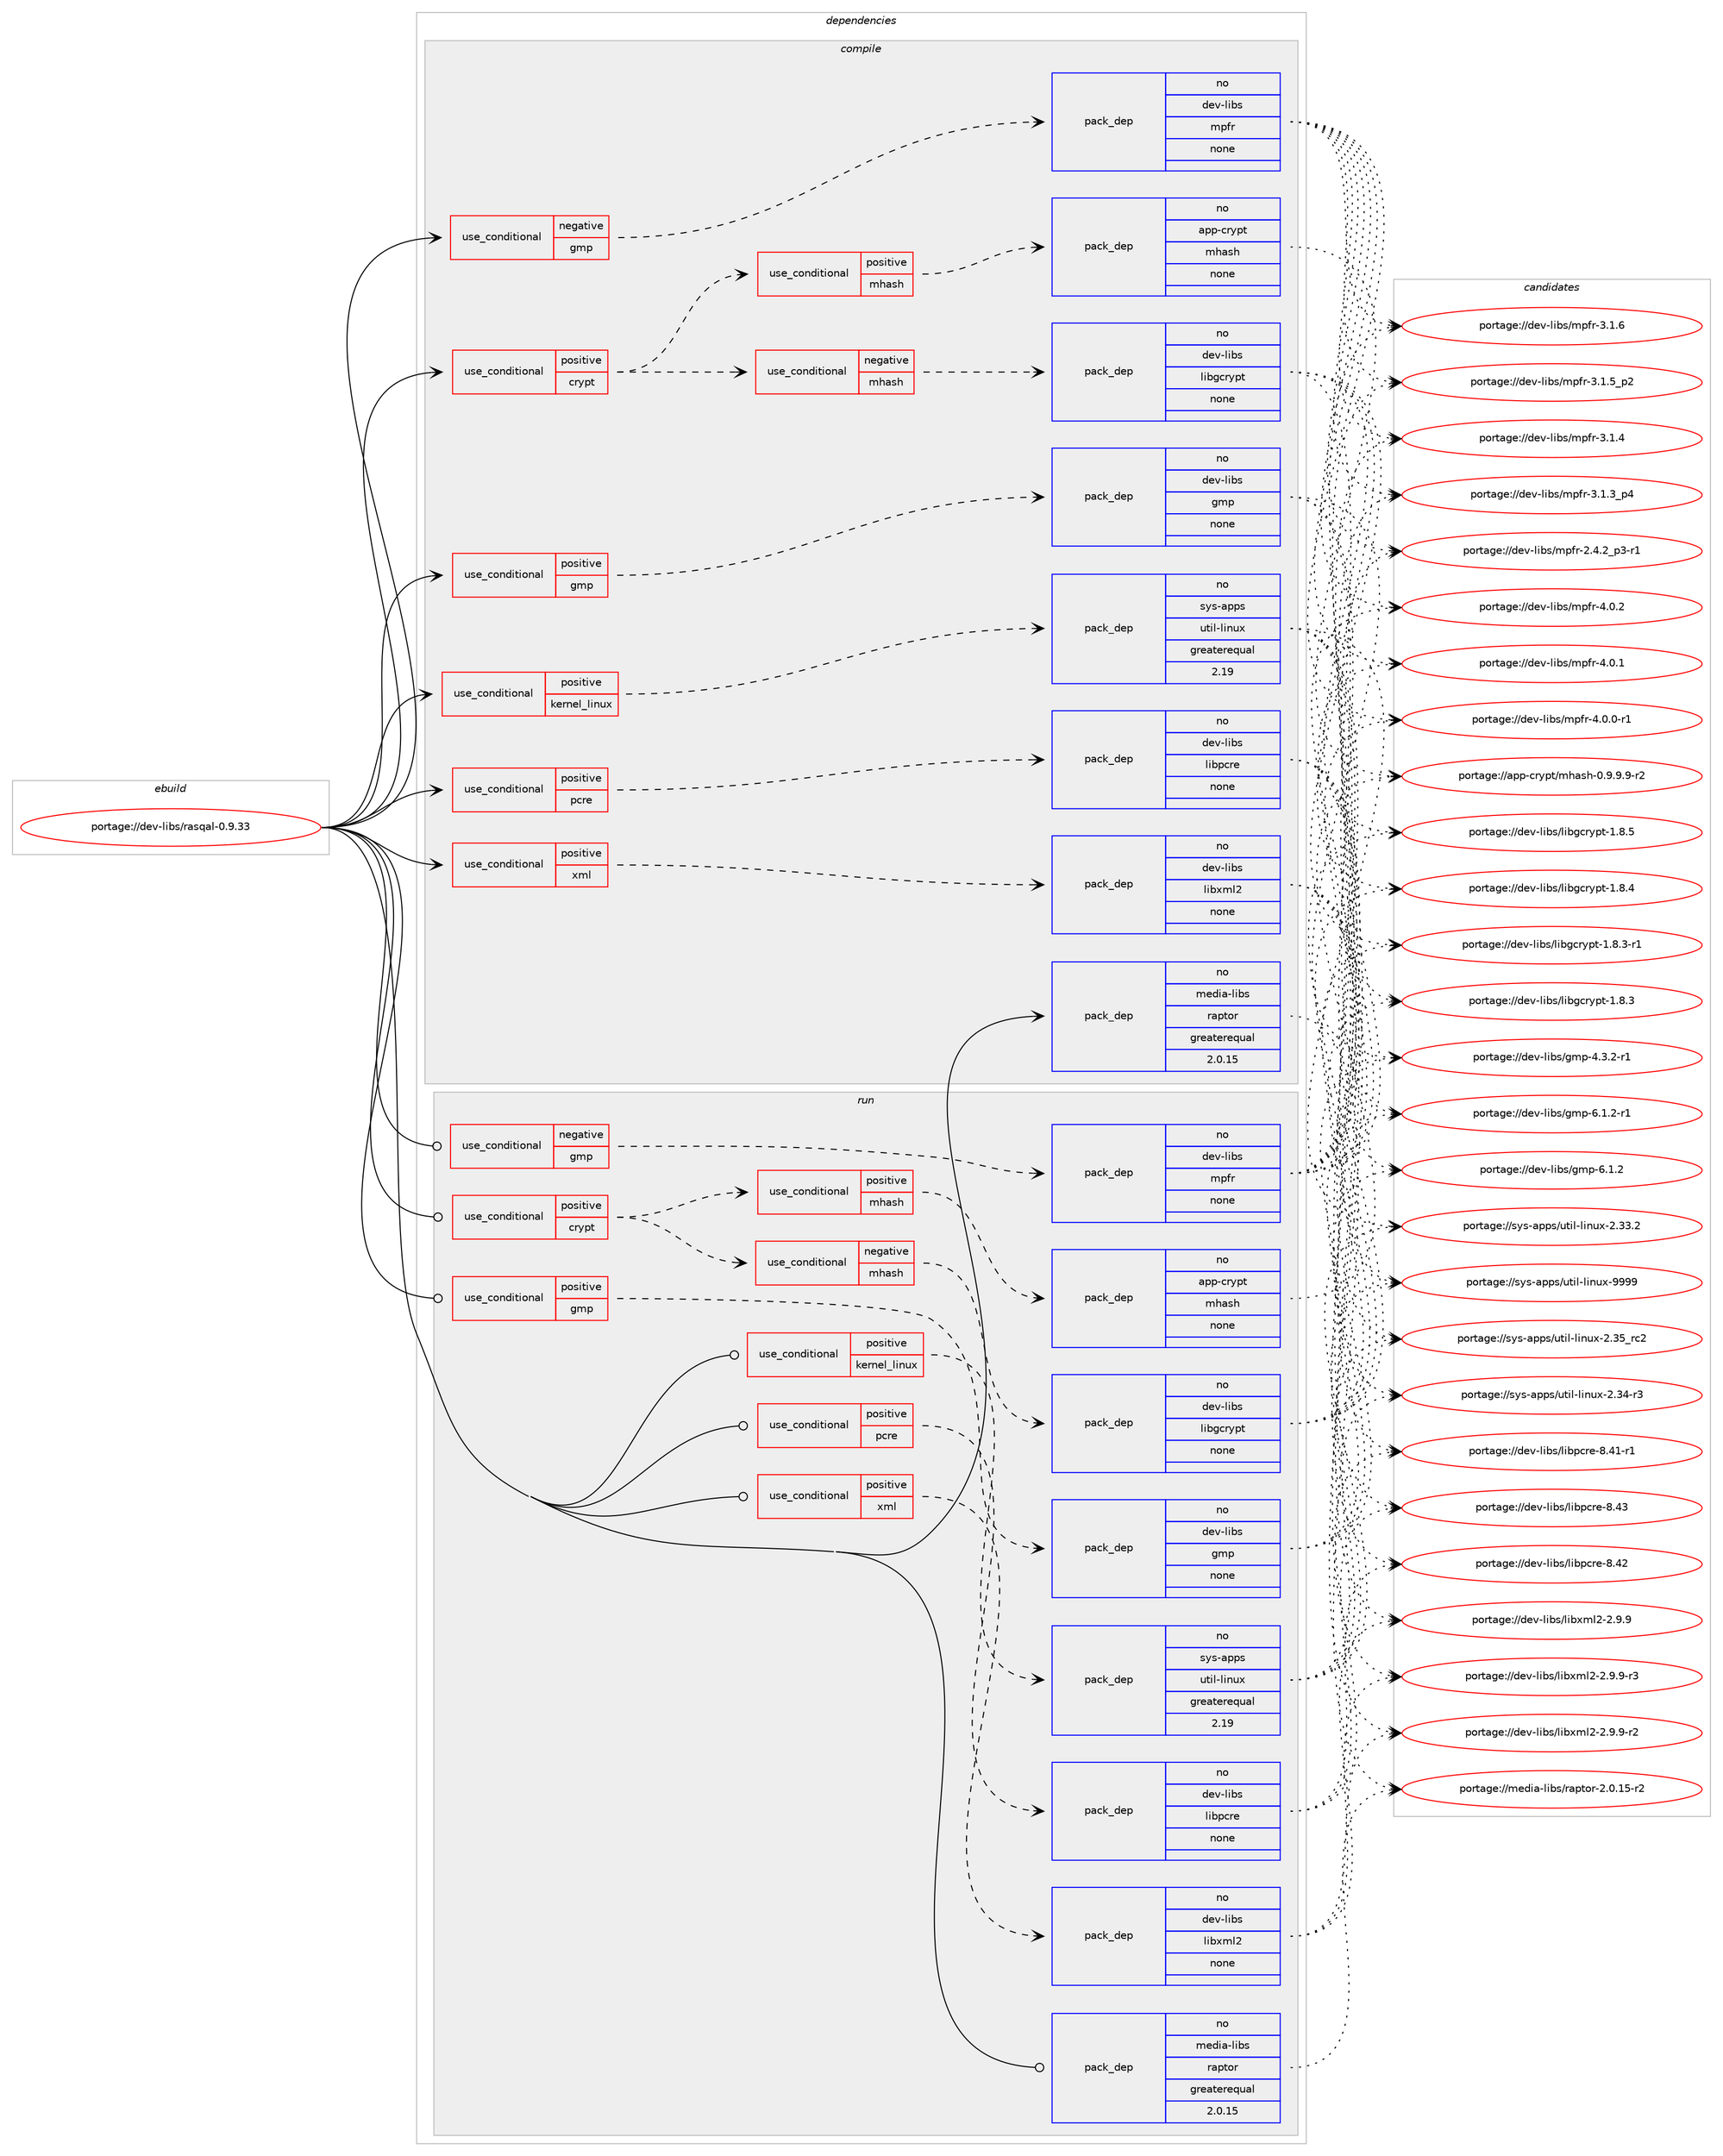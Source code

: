 digraph prolog {

# *************
# Graph options
# *************

newrank=true;
concentrate=true;
compound=true;
graph [rankdir=LR,fontname=Helvetica,fontsize=10,ranksep=1.5];#, ranksep=2.5, nodesep=0.2];
edge  [arrowhead=vee];
node  [fontname=Helvetica,fontsize=10];

# **********
# The ebuild
# **********

subgraph cluster_leftcol {
color=gray;
rank=same;
label=<<i>ebuild</i>>;
id [label="portage://dev-libs/rasqal-0.9.33", color=red, width=4, href="../dev-libs/rasqal-0.9.33.svg"];
}

# ****************
# The dependencies
# ****************

subgraph cluster_midcol {
color=gray;
label=<<i>dependencies</i>>;
subgraph cluster_compile {
fillcolor="#eeeeee";
style=filled;
label=<<i>compile</i>>;
subgraph cond124039 {
dependency508200 [label=<<TABLE BORDER="0" CELLBORDER="1" CELLSPACING="0" CELLPADDING="4"><TR><TD ROWSPAN="3" CELLPADDING="10">use_conditional</TD></TR><TR><TD>negative</TD></TR><TR><TD>gmp</TD></TR></TABLE>>, shape=none, color=red];
subgraph pack378976 {
dependency508201 [label=<<TABLE BORDER="0" CELLBORDER="1" CELLSPACING="0" CELLPADDING="4" WIDTH="220"><TR><TD ROWSPAN="6" CELLPADDING="30">pack_dep</TD></TR><TR><TD WIDTH="110">no</TD></TR><TR><TD>dev-libs</TD></TR><TR><TD>mpfr</TD></TR><TR><TD>none</TD></TR><TR><TD></TD></TR></TABLE>>, shape=none, color=blue];
}
dependency508200:e -> dependency508201:w [weight=20,style="dashed",arrowhead="vee"];
}
id:e -> dependency508200:w [weight=20,style="solid",arrowhead="vee"];
subgraph cond124040 {
dependency508202 [label=<<TABLE BORDER="0" CELLBORDER="1" CELLSPACING="0" CELLPADDING="4"><TR><TD ROWSPAN="3" CELLPADDING="10">use_conditional</TD></TR><TR><TD>positive</TD></TR><TR><TD>crypt</TD></TR></TABLE>>, shape=none, color=red];
subgraph cond124041 {
dependency508203 [label=<<TABLE BORDER="0" CELLBORDER="1" CELLSPACING="0" CELLPADDING="4"><TR><TD ROWSPAN="3" CELLPADDING="10">use_conditional</TD></TR><TR><TD>negative</TD></TR><TR><TD>mhash</TD></TR></TABLE>>, shape=none, color=red];
subgraph pack378977 {
dependency508204 [label=<<TABLE BORDER="0" CELLBORDER="1" CELLSPACING="0" CELLPADDING="4" WIDTH="220"><TR><TD ROWSPAN="6" CELLPADDING="30">pack_dep</TD></TR><TR><TD WIDTH="110">no</TD></TR><TR><TD>dev-libs</TD></TR><TR><TD>libgcrypt</TD></TR><TR><TD>none</TD></TR><TR><TD></TD></TR></TABLE>>, shape=none, color=blue];
}
dependency508203:e -> dependency508204:w [weight=20,style="dashed",arrowhead="vee"];
}
dependency508202:e -> dependency508203:w [weight=20,style="dashed",arrowhead="vee"];
subgraph cond124042 {
dependency508205 [label=<<TABLE BORDER="0" CELLBORDER="1" CELLSPACING="0" CELLPADDING="4"><TR><TD ROWSPAN="3" CELLPADDING="10">use_conditional</TD></TR><TR><TD>positive</TD></TR><TR><TD>mhash</TD></TR></TABLE>>, shape=none, color=red];
subgraph pack378978 {
dependency508206 [label=<<TABLE BORDER="0" CELLBORDER="1" CELLSPACING="0" CELLPADDING="4" WIDTH="220"><TR><TD ROWSPAN="6" CELLPADDING="30">pack_dep</TD></TR><TR><TD WIDTH="110">no</TD></TR><TR><TD>app-crypt</TD></TR><TR><TD>mhash</TD></TR><TR><TD>none</TD></TR><TR><TD></TD></TR></TABLE>>, shape=none, color=blue];
}
dependency508205:e -> dependency508206:w [weight=20,style="dashed",arrowhead="vee"];
}
dependency508202:e -> dependency508205:w [weight=20,style="dashed",arrowhead="vee"];
}
id:e -> dependency508202:w [weight=20,style="solid",arrowhead="vee"];
subgraph cond124043 {
dependency508207 [label=<<TABLE BORDER="0" CELLBORDER="1" CELLSPACING="0" CELLPADDING="4"><TR><TD ROWSPAN="3" CELLPADDING="10">use_conditional</TD></TR><TR><TD>positive</TD></TR><TR><TD>gmp</TD></TR></TABLE>>, shape=none, color=red];
subgraph pack378979 {
dependency508208 [label=<<TABLE BORDER="0" CELLBORDER="1" CELLSPACING="0" CELLPADDING="4" WIDTH="220"><TR><TD ROWSPAN="6" CELLPADDING="30">pack_dep</TD></TR><TR><TD WIDTH="110">no</TD></TR><TR><TD>dev-libs</TD></TR><TR><TD>gmp</TD></TR><TR><TD>none</TD></TR><TR><TD></TD></TR></TABLE>>, shape=none, color=blue];
}
dependency508207:e -> dependency508208:w [weight=20,style="dashed",arrowhead="vee"];
}
id:e -> dependency508207:w [weight=20,style="solid",arrowhead="vee"];
subgraph cond124044 {
dependency508209 [label=<<TABLE BORDER="0" CELLBORDER="1" CELLSPACING="0" CELLPADDING="4"><TR><TD ROWSPAN="3" CELLPADDING="10">use_conditional</TD></TR><TR><TD>positive</TD></TR><TR><TD>kernel_linux</TD></TR></TABLE>>, shape=none, color=red];
subgraph pack378980 {
dependency508210 [label=<<TABLE BORDER="0" CELLBORDER="1" CELLSPACING="0" CELLPADDING="4" WIDTH="220"><TR><TD ROWSPAN="6" CELLPADDING="30">pack_dep</TD></TR><TR><TD WIDTH="110">no</TD></TR><TR><TD>sys-apps</TD></TR><TR><TD>util-linux</TD></TR><TR><TD>greaterequal</TD></TR><TR><TD>2.19</TD></TR></TABLE>>, shape=none, color=blue];
}
dependency508209:e -> dependency508210:w [weight=20,style="dashed",arrowhead="vee"];
}
id:e -> dependency508209:w [weight=20,style="solid",arrowhead="vee"];
subgraph cond124045 {
dependency508211 [label=<<TABLE BORDER="0" CELLBORDER="1" CELLSPACING="0" CELLPADDING="4"><TR><TD ROWSPAN="3" CELLPADDING="10">use_conditional</TD></TR><TR><TD>positive</TD></TR><TR><TD>pcre</TD></TR></TABLE>>, shape=none, color=red];
subgraph pack378981 {
dependency508212 [label=<<TABLE BORDER="0" CELLBORDER="1" CELLSPACING="0" CELLPADDING="4" WIDTH="220"><TR><TD ROWSPAN="6" CELLPADDING="30">pack_dep</TD></TR><TR><TD WIDTH="110">no</TD></TR><TR><TD>dev-libs</TD></TR><TR><TD>libpcre</TD></TR><TR><TD>none</TD></TR><TR><TD></TD></TR></TABLE>>, shape=none, color=blue];
}
dependency508211:e -> dependency508212:w [weight=20,style="dashed",arrowhead="vee"];
}
id:e -> dependency508211:w [weight=20,style="solid",arrowhead="vee"];
subgraph cond124046 {
dependency508213 [label=<<TABLE BORDER="0" CELLBORDER="1" CELLSPACING="0" CELLPADDING="4"><TR><TD ROWSPAN="3" CELLPADDING="10">use_conditional</TD></TR><TR><TD>positive</TD></TR><TR><TD>xml</TD></TR></TABLE>>, shape=none, color=red];
subgraph pack378982 {
dependency508214 [label=<<TABLE BORDER="0" CELLBORDER="1" CELLSPACING="0" CELLPADDING="4" WIDTH="220"><TR><TD ROWSPAN="6" CELLPADDING="30">pack_dep</TD></TR><TR><TD WIDTH="110">no</TD></TR><TR><TD>dev-libs</TD></TR><TR><TD>libxml2</TD></TR><TR><TD>none</TD></TR><TR><TD></TD></TR></TABLE>>, shape=none, color=blue];
}
dependency508213:e -> dependency508214:w [weight=20,style="dashed",arrowhead="vee"];
}
id:e -> dependency508213:w [weight=20,style="solid",arrowhead="vee"];
subgraph pack378983 {
dependency508215 [label=<<TABLE BORDER="0" CELLBORDER="1" CELLSPACING="0" CELLPADDING="4" WIDTH="220"><TR><TD ROWSPAN="6" CELLPADDING="30">pack_dep</TD></TR><TR><TD WIDTH="110">no</TD></TR><TR><TD>media-libs</TD></TR><TR><TD>raptor</TD></TR><TR><TD>greaterequal</TD></TR><TR><TD>2.0.15</TD></TR></TABLE>>, shape=none, color=blue];
}
id:e -> dependency508215:w [weight=20,style="solid",arrowhead="vee"];
}
subgraph cluster_compileandrun {
fillcolor="#eeeeee";
style=filled;
label=<<i>compile and run</i>>;
}
subgraph cluster_run {
fillcolor="#eeeeee";
style=filled;
label=<<i>run</i>>;
subgraph cond124047 {
dependency508216 [label=<<TABLE BORDER="0" CELLBORDER="1" CELLSPACING="0" CELLPADDING="4"><TR><TD ROWSPAN="3" CELLPADDING="10">use_conditional</TD></TR><TR><TD>negative</TD></TR><TR><TD>gmp</TD></TR></TABLE>>, shape=none, color=red];
subgraph pack378984 {
dependency508217 [label=<<TABLE BORDER="0" CELLBORDER="1" CELLSPACING="0" CELLPADDING="4" WIDTH="220"><TR><TD ROWSPAN="6" CELLPADDING="30">pack_dep</TD></TR><TR><TD WIDTH="110">no</TD></TR><TR><TD>dev-libs</TD></TR><TR><TD>mpfr</TD></TR><TR><TD>none</TD></TR><TR><TD></TD></TR></TABLE>>, shape=none, color=blue];
}
dependency508216:e -> dependency508217:w [weight=20,style="dashed",arrowhead="vee"];
}
id:e -> dependency508216:w [weight=20,style="solid",arrowhead="odot"];
subgraph cond124048 {
dependency508218 [label=<<TABLE BORDER="0" CELLBORDER="1" CELLSPACING="0" CELLPADDING="4"><TR><TD ROWSPAN="3" CELLPADDING="10">use_conditional</TD></TR><TR><TD>positive</TD></TR><TR><TD>crypt</TD></TR></TABLE>>, shape=none, color=red];
subgraph cond124049 {
dependency508219 [label=<<TABLE BORDER="0" CELLBORDER="1" CELLSPACING="0" CELLPADDING="4"><TR><TD ROWSPAN="3" CELLPADDING="10">use_conditional</TD></TR><TR><TD>negative</TD></TR><TR><TD>mhash</TD></TR></TABLE>>, shape=none, color=red];
subgraph pack378985 {
dependency508220 [label=<<TABLE BORDER="0" CELLBORDER="1" CELLSPACING="0" CELLPADDING="4" WIDTH="220"><TR><TD ROWSPAN="6" CELLPADDING="30">pack_dep</TD></TR><TR><TD WIDTH="110">no</TD></TR><TR><TD>dev-libs</TD></TR><TR><TD>libgcrypt</TD></TR><TR><TD>none</TD></TR><TR><TD></TD></TR></TABLE>>, shape=none, color=blue];
}
dependency508219:e -> dependency508220:w [weight=20,style="dashed",arrowhead="vee"];
}
dependency508218:e -> dependency508219:w [weight=20,style="dashed",arrowhead="vee"];
subgraph cond124050 {
dependency508221 [label=<<TABLE BORDER="0" CELLBORDER="1" CELLSPACING="0" CELLPADDING="4"><TR><TD ROWSPAN="3" CELLPADDING="10">use_conditional</TD></TR><TR><TD>positive</TD></TR><TR><TD>mhash</TD></TR></TABLE>>, shape=none, color=red];
subgraph pack378986 {
dependency508222 [label=<<TABLE BORDER="0" CELLBORDER="1" CELLSPACING="0" CELLPADDING="4" WIDTH="220"><TR><TD ROWSPAN="6" CELLPADDING="30">pack_dep</TD></TR><TR><TD WIDTH="110">no</TD></TR><TR><TD>app-crypt</TD></TR><TR><TD>mhash</TD></TR><TR><TD>none</TD></TR><TR><TD></TD></TR></TABLE>>, shape=none, color=blue];
}
dependency508221:e -> dependency508222:w [weight=20,style="dashed",arrowhead="vee"];
}
dependency508218:e -> dependency508221:w [weight=20,style="dashed",arrowhead="vee"];
}
id:e -> dependency508218:w [weight=20,style="solid",arrowhead="odot"];
subgraph cond124051 {
dependency508223 [label=<<TABLE BORDER="0" CELLBORDER="1" CELLSPACING="0" CELLPADDING="4"><TR><TD ROWSPAN="3" CELLPADDING="10">use_conditional</TD></TR><TR><TD>positive</TD></TR><TR><TD>gmp</TD></TR></TABLE>>, shape=none, color=red];
subgraph pack378987 {
dependency508224 [label=<<TABLE BORDER="0" CELLBORDER="1" CELLSPACING="0" CELLPADDING="4" WIDTH="220"><TR><TD ROWSPAN="6" CELLPADDING="30">pack_dep</TD></TR><TR><TD WIDTH="110">no</TD></TR><TR><TD>dev-libs</TD></TR><TR><TD>gmp</TD></TR><TR><TD>none</TD></TR><TR><TD></TD></TR></TABLE>>, shape=none, color=blue];
}
dependency508223:e -> dependency508224:w [weight=20,style="dashed",arrowhead="vee"];
}
id:e -> dependency508223:w [weight=20,style="solid",arrowhead="odot"];
subgraph cond124052 {
dependency508225 [label=<<TABLE BORDER="0" CELLBORDER="1" CELLSPACING="0" CELLPADDING="4"><TR><TD ROWSPAN="3" CELLPADDING="10">use_conditional</TD></TR><TR><TD>positive</TD></TR><TR><TD>kernel_linux</TD></TR></TABLE>>, shape=none, color=red];
subgraph pack378988 {
dependency508226 [label=<<TABLE BORDER="0" CELLBORDER="1" CELLSPACING="0" CELLPADDING="4" WIDTH="220"><TR><TD ROWSPAN="6" CELLPADDING="30">pack_dep</TD></TR><TR><TD WIDTH="110">no</TD></TR><TR><TD>sys-apps</TD></TR><TR><TD>util-linux</TD></TR><TR><TD>greaterequal</TD></TR><TR><TD>2.19</TD></TR></TABLE>>, shape=none, color=blue];
}
dependency508225:e -> dependency508226:w [weight=20,style="dashed",arrowhead="vee"];
}
id:e -> dependency508225:w [weight=20,style="solid",arrowhead="odot"];
subgraph cond124053 {
dependency508227 [label=<<TABLE BORDER="0" CELLBORDER="1" CELLSPACING="0" CELLPADDING="4"><TR><TD ROWSPAN="3" CELLPADDING="10">use_conditional</TD></TR><TR><TD>positive</TD></TR><TR><TD>pcre</TD></TR></TABLE>>, shape=none, color=red];
subgraph pack378989 {
dependency508228 [label=<<TABLE BORDER="0" CELLBORDER="1" CELLSPACING="0" CELLPADDING="4" WIDTH="220"><TR><TD ROWSPAN="6" CELLPADDING="30">pack_dep</TD></TR><TR><TD WIDTH="110">no</TD></TR><TR><TD>dev-libs</TD></TR><TR><TD>libpcre</TD></TR><TR><TD>none</TD></TR><TR><TD></TD></TR></TABLE>>, shape=none, color=blue];
}
dependency508227:e -> dependency508228:w [weight=20,style="dashed",arrowhead="vee"];
}
id:e -> dependency508227:w [weight=20,style="solid",arrowhead="odot"];
subgraph cond124054 {
dependency508229 [label=<<TABLE BORDER="0" CELLBORDER="1" CELLSPACING="0" CELLPADDING="4"><TR><TD ROWSPAN="3" CELLPADDING="10">use_conditional</TD></TR><TR><TD>positive</TD></TR><TR><TD>xml</TD></TR></TABLE>>, shape=none, color=red];
subgraph pack378990 {
dependency508230 [label=<<TABLE BORDER="0" CELLBORDER="1" CELLSPACING="0" CELLPADDING="4" WIDTH="220"><TR><TD ROWSPAN="6" CELLPADDING="30">pack_dep</TD></TR><TR><TD WIDTH="110">no</TD></TR><TR><TD>dev-libs</TD></TR><TR><TD>libxml2</TD></TR><TR><TD>none</TD></TR><TR><TD></TD></TR></TABLE>>, shape=none, color=blue];
}
dependency508229:e -> dependency508230:w [weight=20,style="dashed",arrowhead="vee"];
}
id:e -> dependency508229:w [weight=20,style="solid",arrowhead="odot"];
subgraph pack378991 {
dependency508231 [label=<<TABLE BORDER="0" CELLBORDER="1" CELLSPACING="0" CELLPADDING="4" WIDTH="220"><TR><TD ROWSPAN="6" CELLPADDING="30">pack_dep</TD></TR><TR><TD WIDTH="110">no</TD></TR><TR><TD>media-libs</TD></TR><TR><TD>raptor</TD></TR><TR><TD>greaterequal</TD></TR><TR><TD>2.0.15</TD></TR></TABLE>>, shape=none, color=blue];
}
id:e -> dependency508231:w [weight=20,style="solid",arrowhead="odot"];
}
}

# **************
# The candidates
# **************

subgraph cluster_choices {
rank=same;
color=gray;
label=<<i>candidates</i>>;

subgraph choice378976 {
color=black;
nodesep=1;
choice100101118451081059811547109112102114455246484650 [label="portage://dev-libs/mpfr-4.0.2", color=red, width=4,href="../dev-libs/mpfr-4.0.2.svg"];
choice100101118451081059811547109112102114455246484649 [label="portage://dev-libs/mpfr-4.0.1", color=red, width=4,href="../dev-libs/mpfr-4.0.1.svg"];
choice1001011184510810598115471091121021144552464846484511449 [label="portage://dev-libs/mpfr-4.0.0-r1", color=red, width=4,href="../dev-libs/mpfr-4.0.0-r1.svg"];
choice100101118451081059811547109112102114455146494654 [label="portage://dev-libs/mpfr-3.1.6", color=red, width=4,href="../dev-libs/mpfr-3.1.6.svg"];
choice1001011184510810598115471091121021144551464946539511250 [label="portage://dev-libs/mpfr-3.1.5_p2", color=red, width=4,href="../dev-libs/mpfr-3.1.5_p2.svg"];
choice100101118451081059811547109112102114455146494652 [label="portage://dev-libs/mpfr-3.1.4", color=red, width=4,href="../dev-libs/mpfr-3.1.4.svg"];
choice1001011184510810598115471091121021144551464946519511252 [label="portage://dev-libs/mpfr-3.1.3_p4", color=red, width=4,href="../dev-libs/mpfr-3.1.3_p4.svg"];
choice10010111845108105981154710911210211445504652465095112514511449 [label="portage://dev-libs/mpfr-2.4.2_p3-r1", color=red, width=4,href="../dev-libs/mpfr-2.4.2_p3-r1.svg"];
dependency508201:e -> choice100101118451081059811547109112102114455246484650:w [style=dotted,weight="100"];
dependency508201:e -> choice100101118451081059811547109112102114455246484649:w [style=dotted,weight="100"];
dependency508201:e -> choice1001011184510810598115471091121021144552464846484511449:w [style=dotted,weight="100"];
dependency508201:e -> choice100101118451081059811547109112102114455146494654:w [style=dotted,weight="100"];
dependency508201:e -> choice1001011184510810598115471091121021144551464946539511250:w [style=dotted,weight="100"];
dependency508201:e -> choice100101118451081059811547109112102114455146494652:w [style=dotted,weight="100"];
dependency508201:e -> choice1001011184510810598115471091121021144551464946519511252:w [style=dotted,weight="100"];
dependency508201:e -> choice10010111845108105981154710911210211445504652465095112514511449:w [style=dotted,weight="100"];
}
subgraph choice378977 {
color=black;
nodesep=1;
choice1001011184510810598115471081059810399114121112116454946564653 [label="portage://dev-libs/libgcrypt-1.8.5", color=red, width=4,href="../dev-libs/libgcrypt-1.8.5.svg"];
choice1001011184510810598115471081059810399114121112116454946564652 [label="portage://dev-libs/libgcrypt-1.8.4", color=red, width=4,href="../dev-libs/libgcrypt-1.8.4.svg"];
choice10010111845108105981154710810598103991141211121164549465646514511449 [label="portage://dev-libs/libgcrypt-1.8.3-r1", color=red, width=4,href="../dev-libs/libgcrypt-1.8.3-r1.svg"];
choice1001011184510810598115471081059810399114121112116454946564651 [label="portage://dev-libs/libgcrypt-1.8.3", color=red, width=4,href="../dev-libs/libgcrypt-1.8.3.svg"];
dependency508204:e -> choice1001011184510810598115471081059810399114121112116454946564653:w [style=dotted,weight="100"];
dependency508204:e -> choice1001011184510810598115471081059810399114121112116454946564652:w [style=dotted,weight="100"];
dependency508204:e -> choice10010111845108105981154710810598103991141211121164549465646514511449:w [style=dotted,weight="100"];
dependency508204:e -> choice1001011184510810598115471081059810399114121112116454946564651:w [style=dotted,weight="100"];
}
subgraph choice378978 {
color=black;
nodesep=1;
choice971121124599114121112116471091049711510445484657465746574511450 [label="portage://app-crypt/mhash-0.9.9.9-r2", color=red, width=4,href="../app-crypt/mhash-0.9.9.9-r2.svg"];
dependency508206:e -> choice971121124599114121112116471091049711510445484657465746574511450:w [style=dotted,weight="100"];
}
subgraph choice378979 {
color=black;
nodesep=1;
choice1001011184510810598115471031091124554464946504511449 [label="portage://dev-libs/gmp-6.1.2-r1", color=red, width=4,href="../dev-libs/gmp-6.1.2-r1.svg"];
choice100101118451081059811547103109112455446494650 [label="portage://dev-libs/gmp-6.1.2", color=red, width=4,href="../dev-libs/gmp-6.1.2.svg"];
choice1001011184510810598115471031091124552465146504511449 [label="portage://dev-libs/gmp-4.3.2-r1", color=red, width=4,href="../dev-libs/gmp-4.3.2-r1.svg"];
dependency508208:e -> choice1001011184510810598115471031091124554464946504511449:w [style=dotted,weight="100"];
dependency508208:e -> choice100101118451081059811547103109112455446494650:w [style=dotted,weight="100"];
dependency508208:e -> choice1001011184510810598115471031091124552465146504511449:w [style=dotted,weight="100"];
}
subgraph choice378980 {
color=black;
nodesep=1;
choice115121115459711211211547117116105108451081051101171204557575757 [label="portage://sys-apps/util-linux-9999", color=red, width=4,href="../sys-apps/util-linux-9999.svg"];
choice115121115459711211211547117116105108451081051101171204550465153951149950 [label="portage://sys-apps/util-linux-2.35_rc2", color=red, width=4,href="../sys-apps/util-linux-2.35_rc2.svg"];
choice1151211154597112112115471171161051084510810511011712045504651524511451 [label="portage://sys-apps/util-linux-2.34-r3", color=red, width=4,href="../sys-apps/util-linux-2.34-r3.svg"];
choice1151211154597112112115471171161051084510810511011712045504651514650 [label="portage://sys-apps/util-linux-2.33.2", color=red, width=4,href="../sys-apps/util-linux-2.33.2.svg"];
dependency508210:e -> choice115121115459711211211547117116105108451081051101171204557575757:w [style=dotted,weight="100"];
dependency508210:e -> choice115121115459711211211547117116105108451081051101171204550465153951149950:w [style=dotted,weight="100"];
dependency508210:e -> choice1151211154597112112115471171161051084510810511011712045504651524511451:w [style=dotted,weight="100"];
dependency508210:e -> choice1151211154597112112115471171161051084510810511011712045504651514650:w [style=dotted,weight="100"];
}
subgraph choice378981 {
color=black;
nodesep=1;
choice10010111845108105981154710810598112991141014556465251 [label="portage://dev-libs/libpcre-8.43", color=red, width=4,href="../dev-libs/libpcre-8.43.svg"];
choice10010111845108105981154710810598112991141014556465250 [label="portage://dev-libs/libpcre-8.42", color=red, width=4,href="../dev-libs/libpcre-8.42.svg"];
choice100101118451081059811547108105981129911410145564652494511449 [label="portage://dev-libs/libpcre-8.41-r1", color=red, width=4,href="../dev-libs/libpcre-8.41-r1.svg"];
dependency508212:e -> choice10010111845108105981154710810598112991141014556465251:w [style=dotted,weight="100"];
dependency508212:e -> choice10010111845108105981154710810598112991141014556465250:w [style=dotted,weight="100"];
dependency508212:e -> choice100101118451081059811547108105981129911410145564652494511449:w [style=dotted,weight="100"];
}
subgraph choice378982 {
color=black;
nodesep=1;
choice10010111845108105981154710810598120109108504550465746574511451 [label="portage://dev-libs/libxml2-2.9.9-r3", color=red, width=4,href="../dev-libs/libxml2-2.9.9-r3.svg"];
choice10010111845108105981154710810598120109108504550465746574511450 [label="portage://dev-libs/libxml2-2.9.9-r2", color=red, width=4,href="../dev-libs/libxml2-2.9.9-r2.svg"];
choice1001011184510810598115471081059812010910850455046574657 [label="portage://dev-libs/libxml2-2.9.9", color=red, width=4,href="../dev-libs/libxml2-2.9.9.svg"];
dependency508214:e -> choice10010111845108105981154710810598120109108504550465746574511451:w [style=dotted,weight="100"];
dependency508214:e -> choice10010111845108105981154710810598120109108504550465746574511450:w [style=dotted,weight="100"];
dependency508214:e -> choice1001011184510810598115471081059812010910850455046574657:w [style=dotted,weight="100"];
}
subgraph choice378983 {
color=black;
nodesep=1;
choice1091011001059745108105981154711497112116111114455046484649534511450 [label="portage://media-libs/raptor-2.0.15-r2", color=red, width=4,href="../media-libs/raptor-2.0.15-r2.svg"];
dependency508215:e -> choice1091011001059745108105981154711497112116111114455046484649534511450:w [style=dotted,weight="100"];
}
subgraph choice378984 {
color=black;
nodesep=1;
choice100101118451081059811547109112102114455246484650 [label="portage://dev-libs/mpfr-4.0.2", color=red, width=4,href="../dev-libs/mpfr-4.0.2.svg"];
choice100101118451081059811547109112102114455246484649 [label="portage://dev-libs/mpfr-4.0.1", color=red, width=4,href="../dev-libs/mpfr-4.0.1.svg"];
choice1001011184510810598115471091121021144552464846484511449 [label="portage://dev-libs/mpfr-4.0.0-r1", color=red, width=4,href="../dev-libs/mpfr-4.0.0-r1.svg"];
choice100101118451081059811547109112102114455146494654 [label="portage://dev-libs/mpfr-3.1.6", color=red, width=4,href="../dev-libs/mpfr-3.1.6.svg"];
choice1001011184510810598115471091121021144551464946539511250 [label="portage://dev-libs/mpfr-3.1.5_p2", color=red, width=4,href="../dev-libs/mpfr-3.1.5_p2.svg"];
choice100101118451081059811547109112102114455146494652 [label="portage://dev-libs/mpfr-3.1.4", color=red, width=4,href="../dev-libs/mpfr-3.1.4.svg"];
choice1001011184510810598115471091121021144551464946519511252 [label="portage://dev-libs/mpfr-3.1.3_p4", color=red, width=4,href="../dev-libs/mpfr-3.1.3_p4.svg"];
choice10010111845108105981154710911210211445504652465095112514511449 [label="portage://dev-libs/mpfr-2.4.2_p3-r1", color=red, width=4,href="../dev-libs/mpfr-2.4.2_p3-r1.svg"];
dependency508217:e -> choice100101118451081059811547109112102114455246484650:w [style=dotted,weight="100"];
dependency508217:e -> choice100101118451081059811547109112102114455246484649:w [style=dotted,weight="100"];
dependency508217:e -> choice1001011184510810598115471091121021144552464846484511449:w [style=dotted,weight="100"];
dependency508217:e -> choice100101118451081059811547109112102114455146494654:w [style=dotted,weight="100"];
dependency508217:e -> choice1001011184510810598115471091121021144551464946539511250:w [style=dotted,weight="100"];
dependency508217:e -> choice100101118451081059811547109112102114455146494652:w [style=dotted,weight="100"];
dependency508217:e -> choice1001011184510810598115471091121021144551464946519511252:w [style=dotted,weight="100"];
dependency508217:e -> choice10010111845108105981154710911210211445504652465095112514511449:w [style=dotted,weight="100"];
}
subgraph choice378985 {
color=black;
nodesep=1;
choice1001011184510810598115471081059810399114121112116454946564653 [label="portage://dev-libs/libgcrypt-1.8.5", color=red, width=4,href="../dev-libs/libgcrypt-1.8.5.svg"];
choice1001011184510810598115471081059810399114121112116454946564652 [label="portage://dev-libs/libgcrypt-1.8.4", color=red, width=4,href="../dev-libs/libgcrypt-1.8.4.svg"];
choice10010111845108105981154710810598103991141211121164549465646514511449 [label="portage://dev-libs/libgcrypt-1.8.3-r1", color=red, width=4,href="../dev-libs/libgcrypt-1.8.3-r1.svg"];
choice1001011184510810598115471081059810399114121112116454946564651 [label="portage://dev-libs/libgcrypt-1.8.3", color=red, width=4,href="../dev-libs/libgcrypt-1.8.3.svg"];
dependency508220:e -> choice1001011184510810598115471081059810399114121112116454946564653:w [style=dotted,weight="100"];
dependency508220:e -> choice1001011184510810598115471081059810399114121112116454946564652:w [style=dotted,weight="100"];
dependency508220:e -> choice10010111845108105981154710810598103991141211121164549465646514511449:w [style=dotted,weight="100"];
dependency508220:e -> choice1001011184510810598115471081059810399114121112116454946564651:w [style=dotted,weight="100"];
}
subgraph choice378986 {
color=black;
nodesep=1;
choice971121124599114121112116471091049711510445484657465746574511450 [label="portage://app-crypt/mhash-0.9.9.9-r2", color=red, width=4,href="../app-crypt/mhash-0.9.9.9-r2.svg"];
dependency508222:e -> choice971121124599114121112116471091049711510445484657465746574511450:w [style=dotted,weight="100"];
}
subgraph choice378987 {
color=black;
nodesep=1;
choice1001011184510810598115471031091124554464946504511449 [label="portage://dev-libs/gmp-6.1.2-r1", color=red, width=4,href="../dev-libs/gmp-6.1.2-r1.svg"];
choice100101118451081059811547103109112455446494650 [label="portage://dev-libs/gmp-6.1.2", color=red, width=4,href="../dev-libs/gmp-6.1.2.svg"];
choice1001011184510810598115471031091124552465146504511449 [label="portage://dev-libs/gmp-4.3.2-r1", color=red, width=4,href="../dev-libs/gmp-4.3.2-r1.svg"];
dependency508224:e -> choice1001011184510810598115471031091124554464946504511449:w [style=dotted,weight="100"];
dependency508224:e -> choice100101118451081059811547103109112455446494650:w [style=dotted,weight="100"];
dependency508224:e -> choice1001011184510810598115471031091124552465146504511449:w [style=dotted,weight="100"];
}
subgraph choice378988 {
color=black;
nodesep=1;
choice115121115459711211211547117116105108451081051101171204557575757 [label="portage://sys-apps/util-linux-9999", color=red, width=4,href="../sys-apps/util-linux-9999.svg"];
choice115121115459711211211547117116105108451081051101171204550465153951149950 [label="portage://sys-apps/util-linux-2.35_rc2", color=red, width=4,href="../sys-apps/util-linux-2.35_rc2.svg"];
choice1151211154597112112115471171161051084510810511011712045504651524511451 [label="portage://sys-apps/util-linux-2.34-r3", color=red, width=4,href="../sys-apps/util-linux-2.34-r3.svg"];
choice1151211154597112112115471171161051084510810511011712045504651514650 [label="portage://sys-apps/util-linux-2.33.2", color=red, width=4,href="../sys-apps/util-linux-2.33.2.svg"];
dependency508226:e -> choice115121115459711211211547117116105108451081051101171204557575757:w [style=dotted,weight="100"];
dependency508226:e -> choice115121115459711211211547117116105108451081051101171204550465153951149950:w [style=dotted,weight="100"];
dependency508226:e -> choice1151211154597112112115471171161051084510810511011712045504651524511451:w [style=dotted,weight="100"];
dependency508226:e -> choice1151211154597112112115471171161051084510810511011712045504651514650:w [style=dotted,weight="100"];
}
subgraph choice378989 {
color=black;
nodesep=1;
choice10010111845108105981154710810598112991141014556465251 [label="portage://dev-libs/libpcre-8.43", color=red, width=4,href="../dev-libs/libpcre-8.43.svg"];
choice10010111845108105981154710810598112991141014556465250 [label="portage://dev-libs/libpcre-8.42", color=red, width=4,href="../dev-libs/libpcre-8.42.svg"];
choice100101118451081059811547108105981129911410145564652494511449 [label="portage://dev-libs/libpcre-8.41-r1", color=red, width=4,href="../dev-libs/libpcre-8.41-r1.svg"];
dependency508228:e -> choice10010111845108105981154710810598112991141014556465251:w [style=dotted,weight="100"];
dependency508228:e -> choice10010111845108105981154710810598112991141014556465250:w [style=dotted,weight="100"];
dependency508228:e -> choice100101118451081059811547108105981129911410145564652494511449:w [style=dotted,weight="100"];
}
subgraph choice378990 {
color=black;
nodesep=1;
choice10010111845108105981154710810598120109108504550465746574511451 [label="portage://dev-libs/libxml2-2.9.9-r3", color=red, width=4,href="../dev-libs/libxml2-2.9.9-r3.svg"];
choice10010111845108105981154710810598120109108504550465746574511450 [label="portage://dev-libs/libxml2-2.9.9-r2", color=red, width=4,href="../dev-libs/libxml2-2.9.9-r2.svg"];
choice1001011184510810598115471081059812010910850455046574657 [label="portage://dev-libs/libxml2-2.9.9", color=red, width=4,href="../dev-libs/libxml2-2.9.9.svg"];
dependency508230:e -> choice10010111845108105981154710810598120109108504550465746574511451:w [style=dotted,weight="100"];
dependency508230:e -> choice10010111845108105981154710810598120109108504550465746574511450:w [style=dotted,weight="100"];
dependency508230:e -> choice1001011184510810598115471081059812010910850455046574657:w [style=dotted,weight="100"];
}
subgraph choice378991 {
color=black;
nodesep=1;
choice1091011001059745108105981154711497112116111114455046484649534511450 [label="portage://media-libs/raptor-2.0.15-r2", color=red, width=4,href="../media-libs/raptor-2.0.15-r2.svg"];
dependency508231:e -> choice1091011001059745108105981154711497112116111114455046484649534511450:w [style=dotted,weight="100"];
}
}

}
